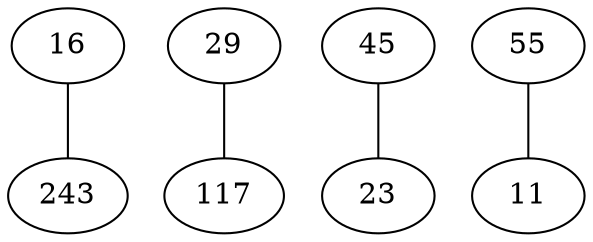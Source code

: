 strict graph G {
16 -- 243;
29 -- 117;
45 -- 23;
55 -- 11;
11 -- 55;
23 -- 45;
117 -- 29;
243 -- 16;
}
